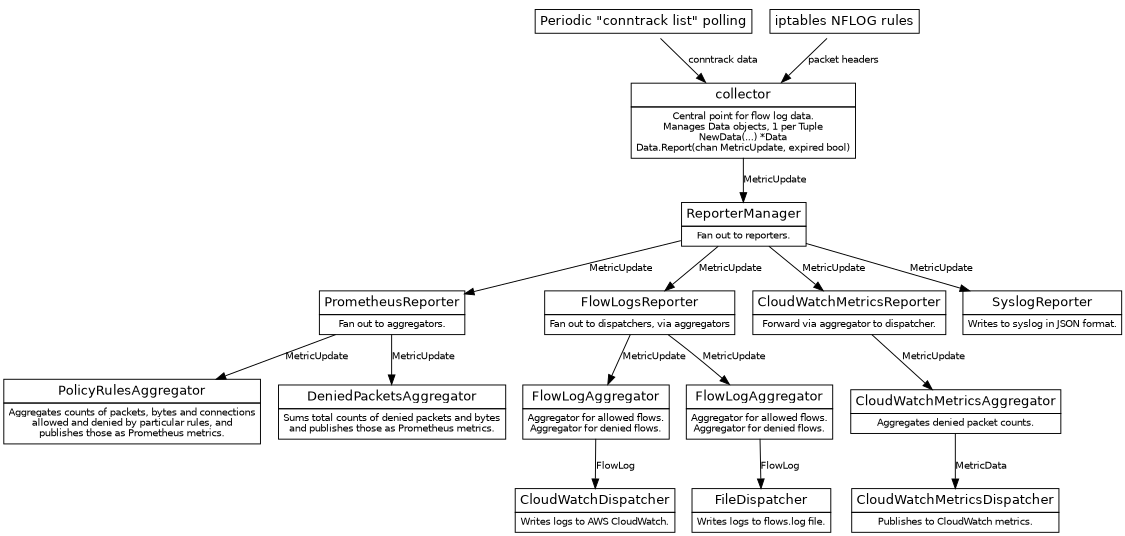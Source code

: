 digraph G {
size="7.5,10"
labeljust="l"
fontname=Helvetica;
node [fontname=Helvetica]
edge [fontname=Helvetica,fontsize=10]

conntrack -> flCollector [label="conntrack data"];
nflog -> flCollector [label="packet headers"];

flCollector -> reporterMgr [label="MetricUpdate"];

reporterMgr -> prometheusReporter [label="MetricUpdate"];
reporterMgr -> flowLogsReporter [label="MetricUpdate"];
reporterMgr -> cloudWatchMetricsReporter [label="MetricUpdate"];
reporterMgr -> syslogReporter [label="MetricUpdate"];

prometheusReporter -> policyRulesAggregator [label="MetricUpdate"];
prometheusReporter -> deniedPacketsAggregator [label="MetricUpdate"];

flowLogsReporter -> cwlAggregators [label="MetricUpdate"];
cwlAggregators -> cloudWatchDispatcher [label="FlowLog"];
flowLogsReporter -> fileAggregators [label="MetricUpdate"];
fileAggregators -> fileDispatcher [label="FlowLog"];

cloudWatchMetricsReporter -> cwmAggregator [label="MetricUpdate"];
cwmAggregator -> cwmDispatcher [label="MetricData"];

flCollector [label=<<table BORDER="0" CELLBORDER="1" CELLSPACING="0" CELLPADDING="4">
          <tr><td><font point-size="14">collector</font></td></tr>
          <tr><td><font point-size="10">Central point for flow log data.<br/>
Manages Data objects, 1 per Tuple<br/>
NewData(...) *Data<br/>
Data.Report(chan MetricUpdate, expired bool)<br/>
</font></td></tr>
        </table>>, shape=none, margin=0];

reporterMgr [label=<<table BORDER="0" CELLBORDER="1" CELLSPACING="0" CELLPADDING="4">
          <tr><td><font point-size="14">ReporterManager</font></td></tr>
          <tr><td><font point-size="10">Fan out to reporters.<br/>
</font></td></tr>
        </table>>, shape=none, margin=0];

prometheusReporter [label=<<table BORDER="0" CELLBORDER="1" CELLSPACING="0" CELLPADDING="4">
          <tr><td><font point-size="14">PrometheusReporter</font></td></tr>
          <tr><td><font point-size="10">Fan out to aggregators.<br/>
</font></td></tr>
        </table>>, shape=none, margin=0];

flowLogsReporter [label=<<table BORDER="0" CELLBORDER="1" CELLSPACING="0" CELLPADDING="4">
          <tr><td><font point-size="14">FlowLogsReporter</font></td></tr>
          <tr><td><font point-size="10">Fan out to dispatchers, via aggregators<br/>
</font></td></tr>
        </table>>, shape=none, margin=0];

cloudWatchMetricsReporter [label=<<table BORDER="0" CELLBORDER="1" CELLSPACING="0" CELLPADDING="4">
          <tr><td><font point-size="14">CloudWatchMetricsReporter</font></td></tr>
          <tr><td><font point-size="10">Forward via aggregator to dispatcher.<br/>
</font></td></tr>
        </table>>, shape=none, margin=0];

syslogReporter [label=<<table BORDER="0" CELLBORDER="1" CELLSPACING="0" CELLPADDING="4">
          <tr><td><font point-size="14">SyslogReporter</font></td></tr>
          <tr><td><font point-size="10">Writes to syslog in JSON format.<br/>
</font></td></tr>
        </table>>, shape=none, margin=0];

policyRulesAggregator [label=<<table BORDER="0" CELLBORDER="1" CELLSPACING="0" CELLPADDING="4">
          <tr><td><font point-size="14">PolicyRulesAggregator</font></td></tr>
          <tr><td><font point-size="10">Aggregates counts of packets, bytes and connections<br/>
allowed and denied by particular rules, and<br/>
publishes those as Prometheus metrics.
</font></td></tr>
        </table>>, shape=none, margin=0];

deniedPacketsAggregator [label=<<table BORDER="0" CELLBORDER="1" CELLSPACING="0" CELLPADDING="4">
          <tr><td><font point-size="14">DeniedPacketsAggregator</font></td></tr>
          <tr><td><font point-size="10">Sums total counts of denied packets and bytes<br/>
and publishes those as Prometheus metrics.
</font></td></tr>
        </table>>, shape=none, margin=0];

cwlAggregators [label=<<table BORDER="0" CELLBORDER="1" CELLSPACING="0" CELLPADDING="4">
          <tr><td><font point-size="14">FlowLogAggregator</font></td></tr>
          <tr><td><font point-size="10">Aggregator for allowed flows.<br/>
Aggregator for denied flows.
</font></td></tr>
        </table>>, shape=none, margin=0];

fileAggregators [label=<<table BORDER="0" CELLBORDER="1" CELLSPACING="0" CELLPADDING="4">
          <tr><td><font point-size="14">FlowLogAggregator</font></td></tr>
          <tr><td><font point-size="10">Aggregator for allowed flows.<br/>
Aggregator for denied flows.
</font></td></tr>
        </table>>, shape=none, margin=0];

cloudWatchDispatcher [label=<<table BORDER="0" CELLBORDER="1" CELLSPACING="0" CELLPADDING="4">
          <tr><td><font point-size="14">CloudWatchDispatcher</font></td></tr>
          <tr><td><font point-size="10">Writes logs to AWS CloudWatch.<br/>
</font></td></tr>
        </table>>, shape=none, margin=0];

fileDispatcher [label=<<table BORDER="0" CELLBORDER="1" CELLSPACING="0" CELLPADDING="4">
          <tr><td><font point-size="14">FileDispatcher</font></td></tr>
          <tr><td><font point-size="10">Writes logs to flows.log file.<br/>
</font></td></tr>
        </table>>, shape=none, margin=0];

cwmAggregator [label=<<table BORDER="0" CELLBORDER="1" CELLSPACING="0" CELLPADDING="4">
          <tr><td><font point-size="14">CloudWatchMetricsAggregator</font></td></tr>
          <tr><td><font point-size="10">Aggregates denied packet counts.<br/>
</font></td></tr>
        </table>>, shape=none, margin=0];

cwmDispatcher [label=<<table BORDER="0" CELLBORDER="1" CELLSPACING="0" CELLPADDING="4">
          <tr><td><font point-size="14">CloudWatchMetricsDispatcher</font></td></tr>
          <tr><td><font point-size="10">Publishes to CloudWatch metrics.<br/>
</font></td></tr>
        </table>>, shape=none, margin=0];

conntrack [label=<<table BORDER="0" CELLBORDER="1" CELLSPACING="0" CELLPADDING="4">
          <tr><td><font point-size="14">Periodic "conntrack list" polling</font></td></tr>
        </table>>, shape=none, margin=0];

nflog [label=<<table BORDER="0" CELLBORDER="1" CELLSPACING="0" CELLPADDING="4">
          <tr><td><font point-size="14">iptables NFLOG rules</font></td></tr>
        </table>>, shape=none, margin=0];

}
